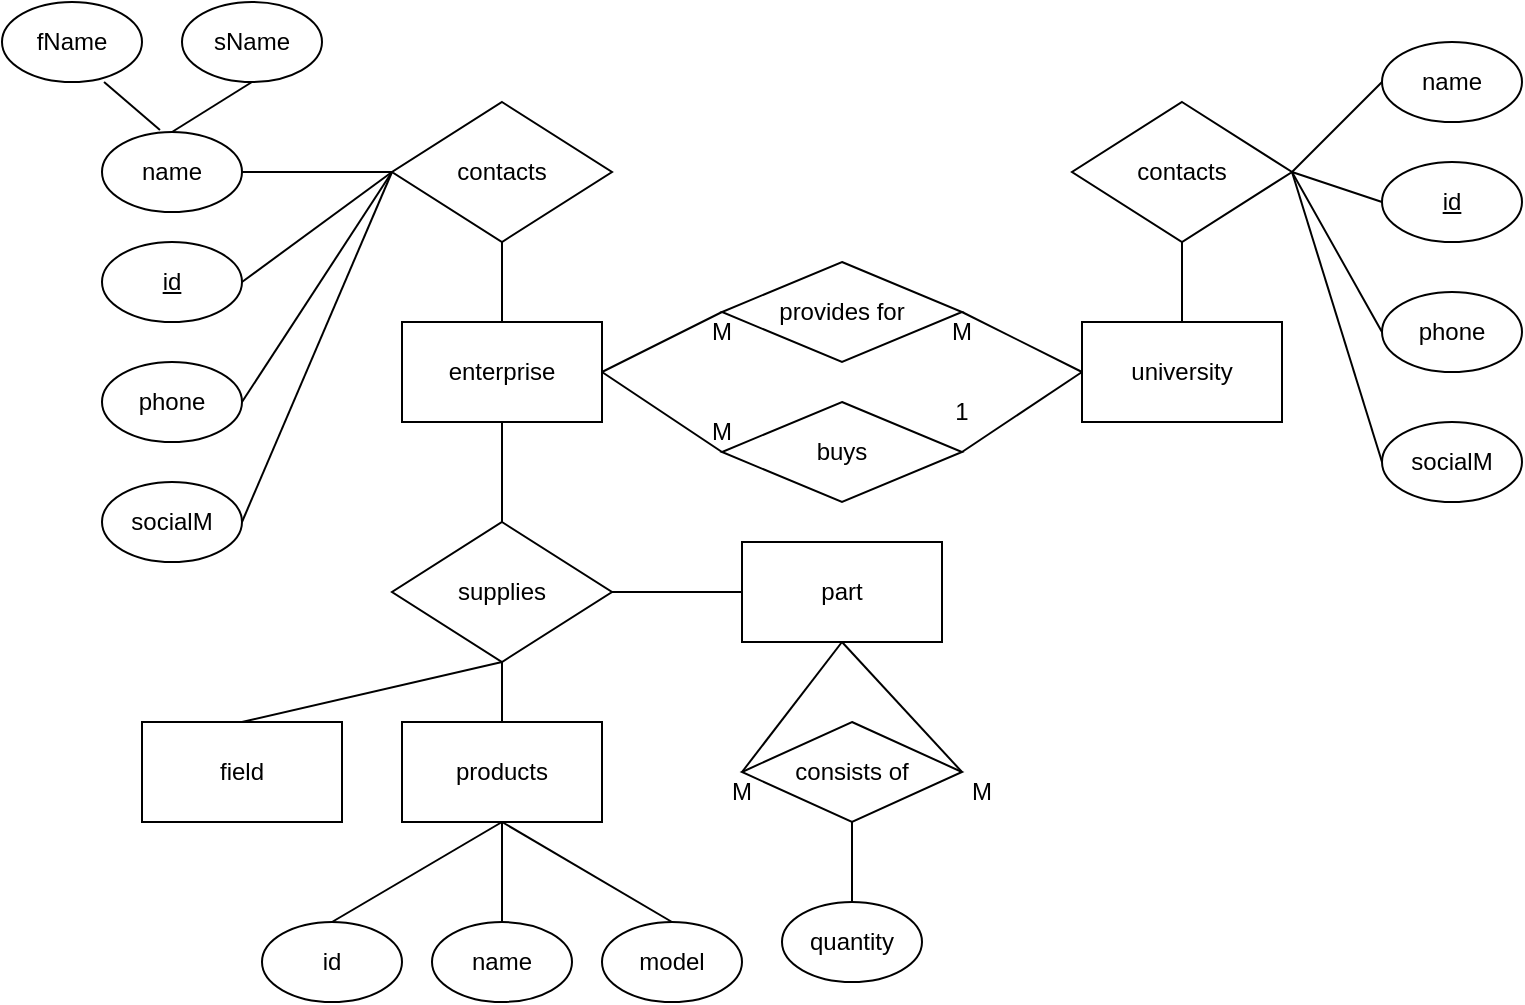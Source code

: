 <mxfile version="20.0.1" type="github">
  <diagram id="0fGZ7hTNwW_brKjwEotY" name="Page-1">
    <mxGraphModel dx="785" dy="488" grid="1" gridSize="10" guides="1" tooltips="1" connect="1" arrows="1" fold="1" page="1" pageScale="1" pageWidth="850" pageHeight="1100" math="0" shadow="0">
      <root>
        <mxCell id="0" />
        <mxCell id="1" parent="0" />
        <mxCell id="9cPGQ39VDWzeO-hUbgn7-2" value="buys" style="rhombus;whiteSpace=wrap;html=1;" vertex="1" parent="1">
          <mxGeometry x="360" y="220" width="120" height="50" as="geometry" />
        </mxCell>
        <mxCell id="9cPGQ39VDWzeO-hUbgn7-3" value="provides for" style="rhombus;whiteSpace=wrap;html=1;" vertex="1" parent="1">
          <mxGeometry x="360" y="150" width="120" height="50" as="geometry" />
        </mxCell>
        <mxCell id="9cPGQ39VDWzeO-hUbgn7-4" value="enterprise" style="rounded=0;whiteSpace=wrap;html=1;" vertex="1" parent="1">
          <mxGeometry x="200" y="180" width="100" height="50" as="geometry" />
        </mxCell>
        <mxCell id="9cPGQ39VDWzeO-hUbgn7-5" value="university" style="rounded=0;whiteSpace=wrap;html=1;" vertex="1" parent="1">
          <mxGeometry x="540" y="180" width="100" height="50" as="geometry" />
        </mxCell>
        <mxCell id="9cPGQ39VDWzeO-hUbgn7-6" value="" style="endArrow=none;html=1;rounded=0;exitX=1;exitY=0.5;exitDx=0;exitDy=0;entryX=0;entryY=0.5;entryDx=0;entryDy=0;" edge="1" parent="1" source="9cPGQ39VDWzeO-hUbgn7-4" target="9cPGQ39VDWzeO-hUbgn7-3">
          <mxGeometry width="50" height="50" relative="1" as="geometry">
            <mxPoint x="380" y="280" as="sourcePoint" />
            <mxPoint x="430" y="230" as="targetPoint" />
          </mxGeometry>
        </mxCell>
        <mxCell id="9cPGQ39VDWzeO-hUbgn7-7" value="" style="endArrow=none;html=1;rounded=0;exitX=1;exitY=0.5;exitDx=0;exitDy=0;entryX=0;entryY=0.5;entryDx=0;entryDy=0;" edge="1" parent="1" source="9cPGQ39VDWzeO-hUbgn7-4" target="9cPGQ39VDWzeO-hUbgn7-2">
          <mxGeometry width="50" height="50" relative="1" as="geometry">
            <mxPoint x="300" y="200" as="sourcePoint" />
            <mxPoint x="430" y="230" as="targetPoint" />
          </mxGeometry>
        </mxCell>
        <mxCell id="9cPGQ39VDWzeO-hUbgn7-8" value="" style="endArrow=none;html=1;rounded=0;entryX=0;entryY=0.5;entryDx=0;entryDy=0;exitX=1;exitY=0.5;exitDx=0;exitDy=0;" edge="1" parent="1" source="9cPGQ39VDWzeO-hUbgn7-3" target="9cPGQ39VDWzeO-hUbgn7-5">
          <mxGeometry width="50" height="50" relative="1" as="geometry">
            <mxPoint x="380" y="280" as="sourcePoint" />
            <mxPoint x="430" y="230" as="targetPoint" />
          </mxGeometry>
        </mxCell>
        <mxCell id="9cPGQ39VDWzeO-hUbgn7-9" value="" style="endArrow=none;html=1;rounded=0;entryX=0;entryY=0.5;entryDx=0;entryDy=0;exitX=1;exitY=0.5;exitDx=0;exitDy=0;" edge="1" parent="1" source="9cPGQ39VDWzeO-hUbgn7-2" target="9cPGQ39VDWzeO-hUbgn7-5">
          <mxGeometry width="50" height="50" relative="1" as="geometry">
            <mxPoint x="380" y="280" as="sourcePoint" />
            <mxPoint x="430" y="230" as="targetPoint" />
          </mxGeometry>
        </mxCell>
        <mxCell id="9cPGQ39VDWzeO-hUbgn7-10" value="M" style="text;html=1;strokeColor=none;fillColor=none;align=center;verticalAlign=middle;whiteSpace=wrap;rounded=0;" vertex="1" parent="1">
          <mxGeometry x="330" y="170" width="60" height="30" as="geometry" />
        </mxCell>
        <mxCell id="9cPGQ39VDWzeO-hUbgn7-11" value="M" style="text;html=1;strokeColor=none;fillColor=none;align=center;verticalAlign=middle;whiteSpace=wrap;rounded=0;" vertex="1" parent="1">
          <mxGeometry x="450" y="170" width="60" height="30" as="geometry" />
        </mxCell>
        <mxCell id="9cPGQ39VDWzeO-hUbgn7-12" value="M" style="text;html=1;strokeColor=none;fillColor=none;align=center;verticalAlign=middle;whiteSpace=wrap;rounded=0;" vertex="1" parent="1">
          <mxGeometry x="330" y="220" width="60" height="30" as="geometry" />
        </mxCell>
        <mxCell id="9cPGQ39VDWzeO-hUbgn7-13" value="1" style="text;html=1;strokeColor=none;fillColor=none;align=center;verticalAlign=middle;whiteSpace=wrap;rounded=0;" vertex="1" parent="1">
          <mxGeometry x="450" y="210" width="60" height="30" as="geometry" />
        </mxCell>
        <mxCell id="9cPGQ39VDWzeO-hUbgn7-15" value="contacts" style="rhombus;whiteSpace=wrap;html=1;" vertex="1" parent="1">
          <mxGeometry x="195" y="70" width="110" height="70" as="geometry" />
        </mxCell>
        <mxCell id="9cPGQ39VDWzeO-hUbgn7-16" value="supplies" style="rhombus;whiteSpace=wrap;html=1;" vertex="1" parent="1">
          <mxGeometry x="195" y="280" width="110" height="70" as="geometry" />
        </mxCell>
        <mxCell id="9cPGQ39VDWzeO-hUbgn7-17" value="" style="endArrow=none;html=1;rounded=0;exitX=0.5;exitY=0;exitDx=0;exitDy=0;entryX=0.5;entryY=1;entryDx=0;entryDy=0;" edge="1" parent="1" source="9cPGQ39VDWzeO-hUbgn7-4" target="9cPGQ39VDWzeO-hUbgn7-15">
          <mxGeometry width="50" height="50" relative="1" as="geometry">
            <mxPoint x="290" y="230" as="sourcePoint" />
            <mxPoint x="340" y="180" as="targetPoint" />
          </mxGeometry>
        </mxCell>
        <mxCell id="9cPGQ39VDWzeO-hUbgn7-18" value="" style="endArrow=none;html=1;rounded=0;exitX=0.5;exitY=0;exitDx=0;exitDy=0;entryX=0.5;entryY=1;entryDx=0;entryDy=0;" edge="1" parent="1" source="9cPGQ39VDWzeO-hUbgn7-16" target="9cPGQ39VDWzeO-hUbgn7-4">
          <mxGeometry width="50" height="50" relative="1" as="geometry">
            <mxPoint x="260" y="190" as="sourcePoint" />
            <mxPoint x="260" y="150" as="targetPoint" />
          </mxGeometry>
        </mxCell>
        <mxCell id="9cPGQ39VDWzeO-hUbgn7-19" value="name" style="ellipse;whiteSpace=wrap;html=1;" vertex="1" parent="1">
          <mxGeometry x="50" y="85" width="70" height="40" as="geometry" />
        </mxCell>
        <mxCell id="9cPGQ39VDWzeO-hUbgn7-20" value="fName" style="ellipse;whiteSpace=wrap;html=1;" vertex="1" parent="1">
          <mxGeometry y="20" width="70" height="40" as="geometry" />
        </mxCell>
        <mxCell id="9cPGQ39VDWzeO-hUbgn7-21" value="sName" style="ellipse;whiteSpace=wrap;html=1;" vertex="1" parent="1">
          <mxGeometry x="90" y="20" width="70" height="40" as="geometry" />
        </mxCell>
        <mxCell id="9cPGQ39VDWzeO-hUbgn7-23" value="id" style="ellipse;whiteSpace=wrap;html=1;fontStyle=4" vertex="1" parent="1">
          <mxGeometry x="50" y="140" width="70" height="40" as="geometry" />
        </mxCell>
        <mxCell id="9cPGQ39VDWzeO-hUbgn7-24" value="phone" style="ellipse;whiteSpace=wrap;html=1;" vertex="1" parent="1">
          <mxGeometry x="50" y="200" width="70" height="40" as="geometry" />
        </mxCell>
        <mxCell id="9cPGQ39VDWzeO-hUbgn7-25" value="socialM" style="ellipse;whiteSpace=wrap;html=1;" vertex="1" parent="1">
          <mxGeometry x="50" y="260" width="70" height="40" as="geometry" />
        </mxCell>
        <mxCell id="9cPGQ39VDWzeO-hUbgn7-26" value="" style="endArrow=none;html=1;rounded=0;exitX=1;exitY=0.5;exitDx=0;exitDy=0;entryX=0;entryY=0.5;entryDx=0;entryDy=0;" edge="1" parent="1" source="9cPGQ39VDWzeO-hUbgn7-19" target="9cPGQ39VDWzeO-hUbgn7-15">
          <mxGeometry width="50" height="50" relative="1" as="geometry">
            <mxPoint x="290" y="230" as="sourcePoint" />
            <mxPoint x="340" y="180" as="targetPoint" />
          </mxGeometry>
        </mxCell>
        <mxCell id="9cPGQ39VDWzeO-hUbgn7-27" value="" style="endArrow=none;html=1;rounded=0;exitX=0.729;exitY=1;exitDx=0;exitDy=0;exitPerimeter=0;entryX=0.414;entryY=-0.025;entryDx=0;entryDy=0;entryPerimeter=0;" edge="1" parent="1" source="9cPGQ39VDWzeO-hUbgn7-20" target="9cPGQ39VDWzeO-hUbgn7-19">
          <mxGeometry width="50" height="50" relative="1" as="geometry">
            <mxPoint x="290" y="230" as="sourcePoint" />
            <mxPoint x="340" y="180" as="targetPoint" />
          </mxGeometry>
        </mxCell>
        <mxCell id="9cPGQ39VDWzeO-hUbgn7-28" value="" style="endArrow=none;html=1;rounded=0;entryX=0.5;entryY=1;entryDx=0;entryDy=0;exitX=0.5;exitY=0;exitDx=0;exitDy=0;" edge="1" parent="1" source="9cPGQ39VDWzeO-hUbgn7-19" target="9cPGQ39VDWzeO-hUbgn7-21">
          <mxGeometry width="50" height="50" relative="1" as="geometry">
            <mxPoint x="290" y="230" as="sourcePoint" />
            <mxPoint x="340" y="180" as="targetPoint" />
          </mxGeometry>
        </mxCell>
        <mxCell id="9cPGQ39VDWzeO-hUbgn7-30" value="" style="endArrow=none;html=1;rounded=0;exitX=1;exitY=0.5;exitDx=0;exitDy=0;entryX=0;entryY=0.5;entryDx=0;entryDy=0;" edge="1" parent="1" source="9cPGQ39VDWzeO-hUbgn7-23" target="9cPGQ39VDWzeO-hUbgn7-15">
          <mxGeometry width="50" height="50" relative="1" as="geometry">
            <mxPoint x="290" y="230" as="sourcePoint" />
            <mxPoint x="340" y="180" as="targetPoint" />
          </mxGeometry>
        </mxCell>
        <mxCell id="9cPGQ39VDWzeO-hUbgn7-31" value="" style="endArrow=none;html=1;rounded=0;exitX=1;exitY=0.5;exitDx=0;exitDy=0;entryX=0;entryY=0.5;entryDx=0;entryDy=0;" edge="1" parent="1" source="9cPGQ39VDWzeO-hUbgn7-24" target="9cPGQ39VDWzeO-hUbgn7-15">
          <mxGeometry width="50" height="50" relative="1" as="geometry">
            <mxPoint x="290" y="230" as="sourcePoint" />
            <mxPoint x="340" y="180" as="targetPoint" />
          </mxGeometry>
        </mxCell>
        <mxCell id="9cPGQ39VDWzeO-hUbgn7-32" value="" style="endArrow=none;html=1;rounded=0;exitX=1;exitY=0.5;exitDx=0;exitDy=0;entryX=0;entryY=0.5;entryDx=0;entryDy=0;" edge="1" parent="1" source="9cPGQ39VDWzeO-hUbgn7-25" target="9cPGQ39VDWzeO-hUbgn7-15">
          <mxGeometry width="50" height="50" relative="1" as="geometry">
            <mxPoint x="290" y="230" as="sourcePoint" />
            <mxPoint x="190" y="110" as="targetPoint" />
          </mxGeometry>
        </mxCell>
        <mxCell id="9cPGQ39VDWzeO-hUbgn7-33" value="products" style="rounded=0;whiteSpace=wrap;html=1;" vertex="1" parent="1">
          <mxGeometry x="200" y="380" width="100" height="50" as="geometry" />
        </mxCell>
        <mxCell id="9cPGQ39VDWzeO-hUbgn7-34" value="field" style="rounded=0;whiteSpace=wrap;html=1;" vertex="1" parent="1">
          <mxGeometry x="70" y="380" width="100" height="50" as="geometry" />
        </mxCell>
        <mxCell id="9cPGQ39VDWzeO-hUbgn7-35" value="" style="endArrow=none;html=1;rounded=0;exitX=0.5;exitY=0;exitDx=0;exitDy=0;entryX=0.5;entryY=1;entryDx=0;entryDy=0;" edge="1" parent="1" source="9cPGQ39VDWzeO-hUbgn7-34" target="9cPGQ39VDWzeO-hUbgn7-16">
          <mxGeometry width="50" height="50" relative="1" as="geometry">
            <mxPoint x="290" y="360" as="sourcePoint" />
            <mxPoint x="340" y="310" as="targetPoint" />
          </mxGeometry>
        </mxCell>
        <mxCell id="9cPGQ39VDWzeO-hUbgn7-36" value="" style="endArrow=none;html=1;rounded=0;exitX=0.5;exitY=0;exitDx=0;exitDy=0;" edge="1" parent="1" source="9cPGQ39VDWzeO-hUbgn7-33">
          <mxGeometry width="50" height="50" relative="1" as="geometry">
            <mxPoint x="290" y="360" as="sourcePoint" />
            <mxPoint x="250" y="350" as="targetPoint" />
          </mxGeometry>
        </mxCell>
        <mxCell id="9cPGQ39VDWzeO-hUbgn7-37" value="model" style="ellipse;whiteSpace=wrap;html=1;" vertex="1" parent="1">
          <mxGeometry x="300" y="480" width="70" height="40" as="geometry" />
        </mxCell>
        <mxCell id="9cPGQ39VDWzeO-hUbgn7-38" value="name" style="ellipse;whiteSpace=wrap;html=1;" vertex="1" parent="1">
          <mxGeometry x="215" y="480" width="70" height="40" as="geometry" />
        </mxCell>
        <mxCell id="9cPGQ39VDWzeO-hUbgn7-39" value="id" style="ellipse;whiteSpace=wrap;html=1;" vertex="1" parent="1">
          <mxGeometry x="130" y="480" width="70" height="40" as="geometry" />
        </mxCell>
        <mxCell id="9cPGQ39VDWzeO-hUbgn7-40" value="" style="endArrow=none;html=1;rounded=0;exitX=0.5;exitY=0;exitDx=0;exitDy=0;" edge="1" parent="1" source="9cPGQ39VDWzeO-hUbgn7-39">
          <mxGeometry width="50" height="50" relative="1" as="geometry">
            <mxPoint x="190" y="420" as="sourcePoint" />
            <mxPoint x="250" y="430" as="targetPoint" />
          </mxGeometry>
        </mxCell>
        <mxCell id="9cPGQ39VDWzeO-hUbgn7-41" value="" style="endArrow=none;html=1;rounded=0;exitX=0.5;exitY=0;exitDx=0;exitDy=0;" edge="1" parent="1" source="9cPGQ39VDWzeO-hUbgn7-38">
          <mxGeometry width="50" height="50" relative="1" as="geometry">
            <mxPoint x="190" y="420" as="sourcePoint" />
            <mxPoint x="250" y="430" as="targetPoint" />
          </mxGeometry>
        </mxCell>
        <mxCell id="9cPGQ39VDWzeO-hUbgn7-42" value="" style="endArrow=none;html=1;rounded=0;exitX=0.5;exitY=0;exitDx=0;exitDy=0;" edge="1" parent="1" source="9cPGQ39VDWzeO-hUbgn7-37">
          <mxGeometry width="50" height="50" relative="1" as="geometry">
            <mxPoint x="190" y="420" as="sourcePoint" />
            <mxPoint x="250" y="430" as="targetPoint" />
          </mxGeometry>
        </mxCell>
        <mxCell id="9cPGQ39VDWzeO-hUbgn7-43" value="part" style="rounded=0;whiteSpace=wrap;html=1;" vertex="1" parent="1">
          <mxGeometry x="370" y="290" width="100" height="50" as="geometry" />
        </mxCell>
        <mxCell id="9cPGQ39VDWzeO-hUbgn7-44" value="" style="endArrow=none;html=1;rounded=0;exitX=1;exitY=0.5;exitDx=0;exitDy=0;entryX=0;entryY=0.5;entryDx=0;entryDy=0;" edge="1" parent="1" source="9cPGQ39VDWzeO-hUbgn7-16" target="9cPGQ39VDWzeO-hUbgn7-43">
          <mxGeometry width="50" height="50" relative="1" as="geometry">
            <mxPoint x="300" y="420" as="sourcePoint" />
            <mxPoint x="350" y="370" as="targetPoint" />
          </mxGeometry>
        </mxCell>
        <mxCell id="9cPGQ39VDWzeO-hUbgn7-45" value="consists of" style="rhombus;whiteSpace=wrap;html=1;" vertex="1" parent="1">
          <mxGeometry x="370" y="380" width="110" height="50" as="geometry" />
        </mxCell>
        <mxCell id="9cPGQ39VDWzeO-hUbgn7-46" value="" style="endArrow=none;html=1;rounded=0;entryX=0.5;entryY=1;entryDx=0;entryDy=0;exitX=0;exitY=0.5;exitDx=0;exitDy=0;" edge="1" parent="1" source="9cPGQ39VDWzeO-hUbgn7-45" target="9cPGQ39VDWzeO-hUbgn7-43">
          <mxGeometry width="50" height="50" relative="1" as="geometry">
            <mxPoint x="300" y="420" as="sourcePoint" />
            <mxPoint x="350" y="370" as="targetPoint" />
          </mxGeometry>
        </mxCell>
        <mxCell id="9cPGQ39VDWzeO-hUbgn7-47" value="" style="endArrow=none;html=1;rounded=0;exitX=1;exitY=0.5;exitDx=0;exitDy=0;" edge="1" parent="1" source="9cPGQ39VDWzeO-hUbgn7-45">
          <mxGeometry width="50" height="50" relative="1" as="geometry">
            <mxPoint x="300" y="420" as="sourcePoint" />
            <mxPoint x="420" y="340" as="targetPoint" />
          </mxGeometry>
        </mxCell>
        <mxCell id="9cPGQ39VDWzeO-hUbgn7-48" value="quantity" style="ellipse;whiteSpace=wrap;html=1;" vertex="1" parent="1">
          <mxGeometry x="390" y="470" width="70" height="40" as="geometry" />
        </mxCell>
        <mxCell id="9cPGQ39VDWzeO-hUbgn7-49" value="" style="endArrow=none;html=1;rounded=0;entryX=0.5;entryY=1;entryDx=0;entryDy=0;" edge="1" parent="1" target="9cPGQ39VDWzeO-hUbgn7-45">
          <mxGeometry width="50" height="50" relative="1" as="geometry">
            <mxPoint x="425" y="470" as="sourcePoint" />
            <mxPoint x="350" y="370" as="targetPoint" />
          </mxGeometry>
        </mxCell>
        <mxCell id="9cPGQ39VDWzeO-hUbgn7-50" value="M" style="text;html=1;strokeColor=none;fillColor=none;align=center;verticalAlign=middle;whiteSpace=wrap;rounded=0;" vertex="1" parent="1">
          <mxGeometry x="340" y="400" width="60" height="30" as="geometry" />
        </mxCell>
        <mxCell id="9cPGQ39VDWzeO-hUbgn7-51" value="M" style="text;html=1;strokeColor=none;fillColor=none;align=center;verticalAlign=middle;whiteSpace=wrap;rounded=0;" vertex="1" parent="1">
          <mxGeometry x="460" y="400" width="60" height="30" as="geometry" />
        </mxCell>
        <mxCell id="9cPGQ39VDWzeO-hUbgn7-52" value="contacts" style="rhombus;whiteSpace=wrap;html=1;" vertex="1" parent="1">
          <mxGeometry x="535" y="70" width="110" height="70" as="geometry" />
        </mxCell>
        <mxCell id="9cPGQ39VDWzeO-hUbgn7-53" value="" style="endArrow=none;html=1;rounded=0;entryX=0.5;entryY=1;entryDx=0;entryDy=0;exitX=0.5;exitY=0;exitDx=0;exitDy=0;" edge="1" parent="1" source="9cPGQ39VDWzeO-hUbgn7-5" target="9cPGQ39VDWzeO-hUbgn7-52">
          <mxGeometry width="50" height="50" relative="1" as="geometry">
            <mxPoint x="420" y="290" as="sourcePoint" />
            <mxPoint x="470" y="240" as="targetPoint" />
          </mxGeometry>
        </mxCell>
        <mxCell id="9cPGQ39VDWzeO-hUbgn7-54" value="name" style="ellipse;whiteSpace=wrap;html=1;" vertex="1" parent="1">
          <mxGeometry x="690" y="40" width="70" height="40" as="geometry" />
        </mxCell>
        <mxCell id="9cPGQ39VDWzeO-hUbgn7-55" value="id" style="ellipse;whiteSpace=wrap;html=1;fontStyle=4" vertex="1" parent="1">
          <mxGeometry x="690" y="100" width="70" height="40" as="geometry" />
        </mxCell>
        <mxCell id="9cPGQ39VDWzeO-hUbgn7-56" value="phone" style="ellipse;whiteSpace=wrap;html=1;" vertex="1" parent="1">
          <mxGeometry x="690" y="165" width="70" height="40" as="geometry" />
        </mxCell>
        <mxCell id="9cPGQ39VDWzeO-hUbgn7-57" value="socialM" style="ellipse;whiteSpace=wrap;html=1;" vertex="1" parent="1">
          <mxGeometry x="690" y="230" width="70" height="40" as="geometry" />
        </mxCell>
        <mxCell id="9cPGQ39VDWzeO-hUbgn7-58" value="" style="endArrow=none;html=1;rounded=0;entryX=1;entryY=0.5;entryDx=0;entryDy=0;exitX=0;exitY=0.5;exitDx=0;exitDy=0;" edge="1" parent="1" source="9cPGQ39VDWzeO-hUbgn7-54" target="9cPGQ39VDWzeO-hUbgn7-52">
          <mxGeometry width="50" height="50" relative="1" as="geometry">
            <mxPoint x="420" y="210" as="sourcePoint" />
            <mxPoint x="470" y="160" as="targetPoint" />
          </mxGeometry>
        </mxCell>
        <mxCell id="9cPGQ39VDWzeO-hUbgn7-59" value="" style="endArrow=none;html=1;rounded=0;entryX=1;entryY=0.5;entryDx=0;entryDy=0;exitX=0;exitY=0.5;exitDx=0;exitDy=0;" edge="1" parent="1" source="9cPGQ39VDWzeO-hUbgn7-55" target="9cPGQ39VDWzeO-hUbgn7-52">
          <mxGeometry width="50" height="50" relative="1" as="geometry">
            <mxPoint x="650" y="130" as="sourcePoint" />
            <mxPoint x="470" y="160" as="targetPoint" />
          </mxGeometry>
        </mxCell>
        <mxCell id="9cPGQ39VDWzeO-hUbgn7-60" value="" style="endArrow=none;html=1;rounded=0;exitX=0;exitY=0.5;exitDx=0;exitDy=0;entryX=1;entryY=0.5;entryDx=0;entryDy=0;" edge="1" parent="1" source="9cPGQ39VDWzeO-hUbgn7-56" target="9cPGQ39VDWzeO-hUbgn7-52">
          <mxGeometry width="50" height="50" relative="1" as="geometry">
            <mxPoint x="420" y="210" as="sourcePoint" />
            <mxPoint x="650" y="110" as="targetPoint" />
          </mxGeometry>
        </mxCell>
        <mxCell id="9cPGQ39VDWzeO-hUbgn7-61" value="" style="endArrow=none;html=1;rounded=0;exitX=0;exitY=0.5;exitDx=0;exitDy=0;entryX=1;entryY=0.5;entryDx=0;entryDy=0;" edge="1" parent="1" source="9cPGQ39VDWzeO-hUbgn7-57" target="9cPGQ39VDWzeO-hUbgn7-52">
          <mxGeometry width="50" height="50" relative="1" as="geometry">
            <mxPoint x="680" y="250" as="sourcePoint" />
            <mxPoint x="650" y="110" as="targetPoint" />
          </mxGeometry>
        </mxCell>
      </root>
    </mxGraphModel>
  </diagram>
</mxfile>
